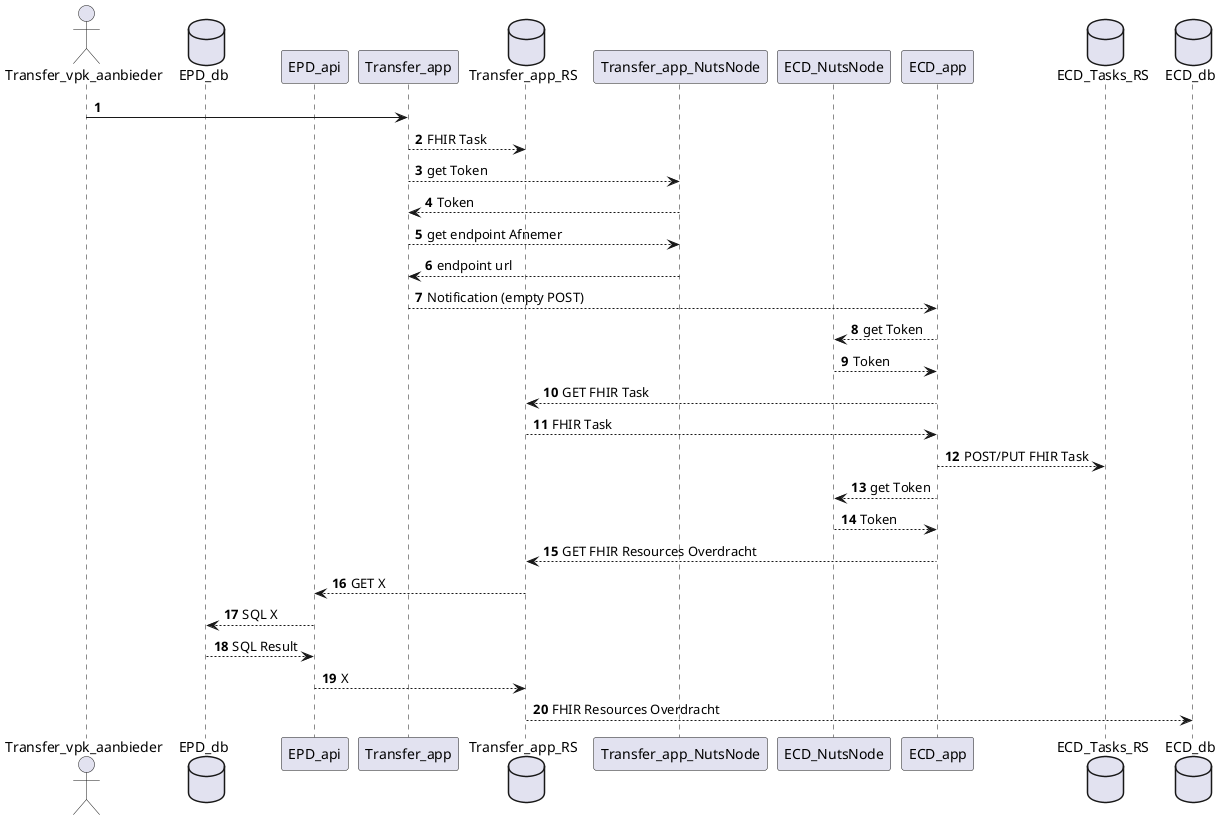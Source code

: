 @startuml
autonumber
actor Transfer_vpk_aanbieder
database EPD_db
participant EPD_api
participant Transfer_app
database Transfer_app_RS
participant Transfer_app_NutsNode
participant ECD_NutsNode
participant ECD_app
database ECD_Tasks_RS
database ECD_db

Transfer_vpk_aanbieder -> Transfer_app
Transfer_app --> Transfer_app_RS: FHIR Task
Transfer_app --> Transfer_app_NutsNode: get Token
Transfer_app <-- Transfer_app_NutsNode: Token
Transfer_app --> Transfer_app_NutsNode: get endpoint Afnemer
Transfer_app <-- Transfer_app_NutsNode: endpoint url
Transfer_app --> ECD_app: Notification (empty POST)

ECD_NutsNode <-- ECD_app: get Token
ECD_NutsNode --> ECD_app: Token
Transfer_app_RS <-- ECD_app: GET FHIR Task
Transfer_app_RS --> ECD_app: FHIR Task
ECD_app --> ECD_Tasks_RS: POST/PUT FHIR Task
ECD_NutsNode <-- ECD_app: get Token
ECD_NutsNode --> ECD_app: Token
Transfer_app_RS <-- ECD_app: GET FHIR Resources Overdracht
Transfer_app_RS --> EPD_api: GET X
EPD_api --> EPD_db: SQL X
EPD_api <-- EPD_db: SQL Result
Transfer_app_RS <-- EPD_api: X
Transfer_app_RS --> ECD_db: FHIR Resources Overdracht
@enduml